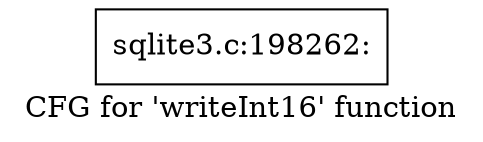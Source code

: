 digraph "CFG for 'writeInt16' function" {
	label="CFG for 'writeInt16' function";

	Node0x55c0fb5e7190 [shape=record,label="{sqlite3.c:198262:}"];
}
